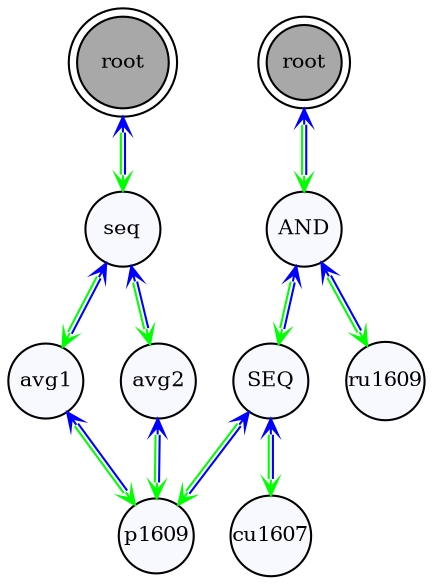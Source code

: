 strict digraph {
	graph [bb="0,0,90,260",
		center=True,
		epsilon=0.000
	];
	node [label="\N",
		shape=circle
	];
	4	 [color=black,
		fillcolor=grey66,
		fontsize=10,
		height=0.61111,
		label=root,
		margin=0,
		pos="45,238",
		shape=doublecircle,
		style=filled,
		width=0.61111];
	3	 [fillcolor=ghostwhite,
		fontsize=10,
		height=0.5,
		label=seq,
		margin=0,
		pos="45,162",
		style=filled,
		width=0.5];
	4 -> 3	 [arrowhead=vee,
		arrowsize=0.75,
		arrowtail=vee,
		bgcolor=black,
		color="green:blue",
		dir=both,
		pos="s,45,215.99 e,45,180.31 45,208.29 45,201.65 45,194.64 45,188.16"];
	1	 [fillcolor=ghostwhite,
		fontsize=10,
		height=0.5,
		label=avg1,
		margin=0,
		pos="18,90",
		style=filled,
		width=0.5];
	3 -> 1	 [arrowhead=vee,
		arrowsize=0.75,
		arrowtail=vee,
		bgcolor=black,
		color="green:blue",
		dir=both,
		pos="s,38.738,144.76 e,24.228,107.15 35.927,137.48 33.043,130 29.856,121.74 26.979,114.28"];
	2	 [fillcolor=ghostwhite,
		fontsize=10,
		height=0.5,
		label=avg2,
		margin=0,
		pos="72,90",
		style=filled,
		width=0.5];
	3 -> 2	 [arrowhead=vee,
		arrowsize=0.75,
		arrowtail=vee,
		bgcolor=black,
		color="green:blue",
		dir=both,
		pos="s,51.262,144.76 e,65.772,107.15 54.073,137.48 56.957,130 60.144,121.74 63.021,114.28"];
	0	 [fillcolor=ghostwhite,
		fontsize=10,
		height=0.5,
		label=p1609,
		margin=0,
		pos="45,18",
		style=filled,
		width=0.5];
	1 -> 0	 [arrowhead=vee,
		arrowsize=0.75,
		arrowtail=vee,
		bgcolor=black,
		color="green:blue",
		dir=both,
		pos="s,24.262,72.765 e,38.772,35.147 27.073,65.476 29.957,58 33.144,49.739 36.021,42.28"];
	2 -> 0	 [arrowhead=vee,
		arrowsize=0.75,
		arrowtail=vee,
		bgcolor=black,
		color="green:blue",
		dir=both,
		pos="s,65.738,72.765 e,51.228,35.147 62.927,65.476 60.043,58 56.856,49.739 53.979,42.28"];
	9	 [color=black,
		fillcolor=grey66,
		fontsize=10,
		label=root,
		margin=0,
		shape=doublecircle,
		style=filled];
	8	 [fillcolor=ghostwhite,
		fontsize=10,
		label=AND,
		margin=0,
		style=filled];
	9 -> 8	 [arrowhead=vee,
		arrowsize=0.75,
		arrowtail=vee,
		bgcolor=black,
		color="green:blue",
		dir=both];
	6	 [fillcolor=ghostwhite,
		fontsize=10,
		label=SEQ,
		margin=0,
		style=filled];
	8 -> 6	 [arrowhead=vee,
		arrowsize=0.75,
		arrowtail=vee,
		bgcolor=black,
		color="green:blue",
		dir=both];
	7	 [fillcolor=ghostwhite,
		fontsize=10,
		label=ru1609,
		margin=0,
		style=filled];
	8 -> 7	 [arrowhead=vee,
		arrowsize=0.75,
		arrowtail=vee,
		bgcolor=black,
		color="green:blue",
		dir=both];
	6 -> 0	 [arrowhead=vee,
		arrowsize=0.75,
		arrowtail=vee,
		bgcolor=black,
		color="green:blue",
		dir=both];
	5	 [fillcolor=ghostwhite,
		fontsize=10,
		label=cu1607,
		margin=0,
		style=filled];
	6 -> 5	 [arrowhead=vee,
		arrowsize=0.75,
		arrowtail=vee,
		bgcolor=black,
		color="green:blue",
		dir=both];
}
